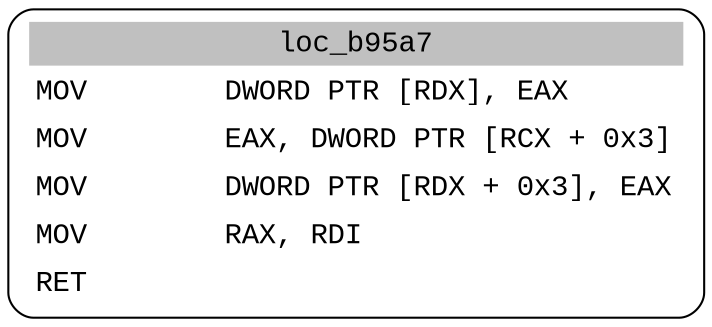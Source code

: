 digraph asm_graph {
1941 [
shape="Mrecord" fontname="Courier New"label =<<table border="0" cellborder="0" cellpadding="3"><tr><td align="center" colspan="2" bgcolor="grey">loc_b95a7</td></tr><tr><td align="left">MOV        DWORD PTR [RDX], EAX</td></tr><tr><td align="left">MOV        EAX, DWORD PTR [RCX + 0x3]</td></tr><tr><td align="left">MOV        DWORD PTR [RDX + 0x3], EAX</td></tr><tr><td align="left">MOV        RAX, RDI</td></tr><tr><td align="left">RET        </td></tr></table>> ];
}